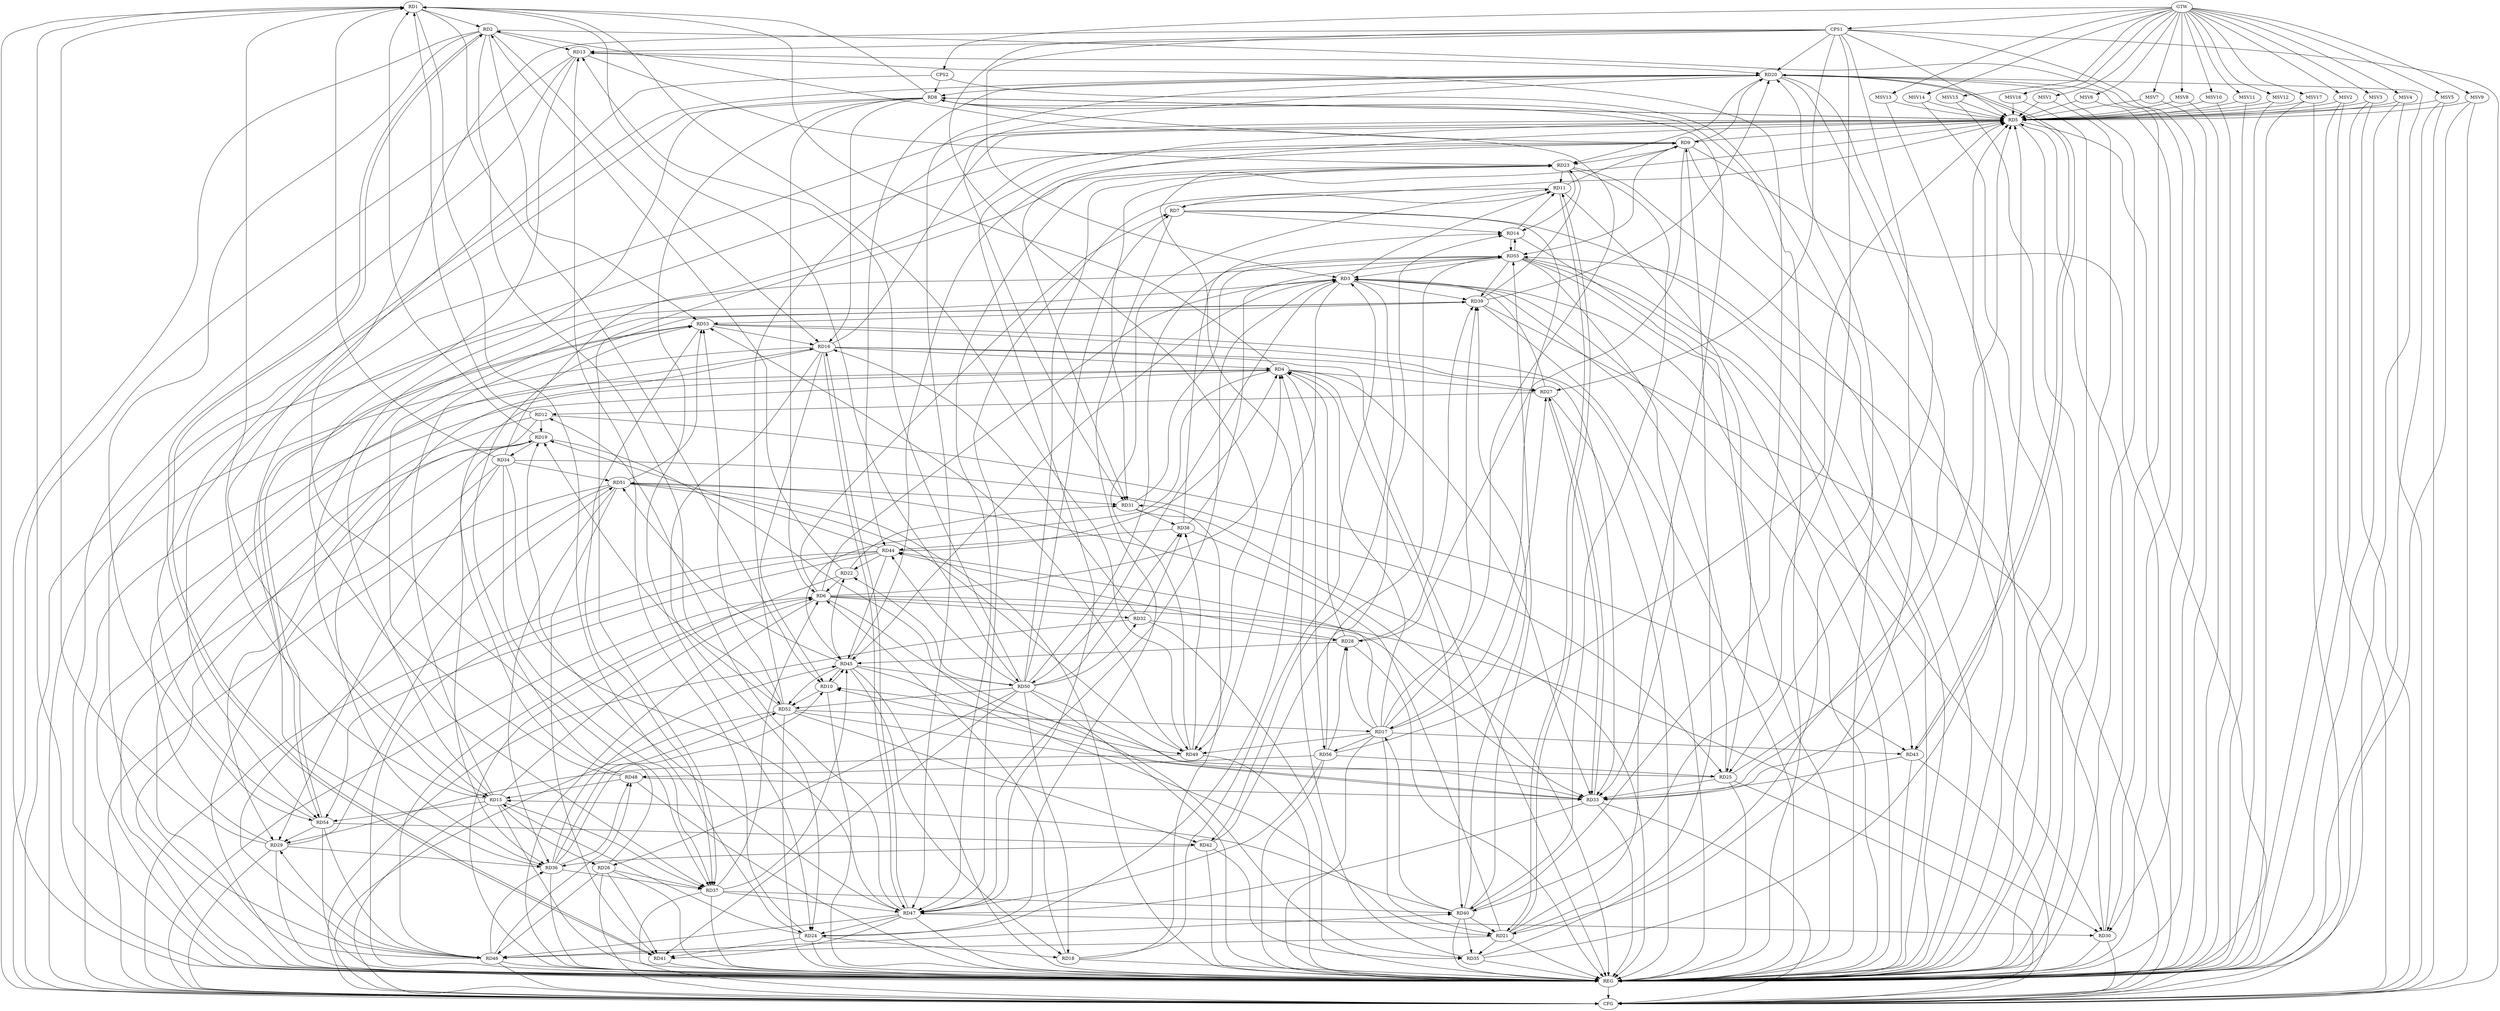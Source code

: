 strict digraph G {
  RD1 [ label="RD1" ];
  RD2 [ label="RD2" ];
  RD3 [ label="RD3" ];
  RD4 [ label="RD4" ];
  RD5 [ label="RD5" ];
  RD6 [ label="RD6" ];
  RD7 [ label="RD7" ];
  RD8 [ label="RD8" ];
  RD9 [ label="RD9" ];
  RD10 [ label="RD10" ];
  RD11 [ label="RD11" ];
  RD12 [ label="RD12" ];
  RD13 [ label="RD13" ];
  RD14 [ label="RD14" ];
  RD15 [ label="RD15" ];
  RD16 [ label="RD16" ];
  RD17 [ label="RD17" ];
  RD18 [ label="RD18" ];
  RD19 [ label="RD19" ];
  RD20 [ label="RD20" ];
  RD21 [ label="RD21" ];
  RD22 [ label="RD22" ];
  RD23 [ label="RD23" ];
  RD24 [ label="RD24" ];
  RD25 [ label="RD25" ];
  RD26 [ label="RD26" ];
  RD27 [ label="RD27" ];
  RD28 [ label="RD28" ];
  RD29 [ label="RD29" ];
  RD30 [ label="RD30" ];
  RD31 [ label="RD31" ];
  RD32 [ label="RD32" ];
  RD33 [ label="RD33" ];
  RD34 [ label="RD34" ];
  RD35 [ label="RD35" ];
  RD36 [ label="RD36" ];
  RD37 [ label="RD37" ];
  RD38 [ label="RD38" ];
  RD39 [ label="RD39" ];
  RD40 [ label="RD40" ];
  RD41 [ label="RD41" ];
  RD42 [ label="RD42" ];
  RD43 [ label="RD43" ];
  RD44 [ label="RD44" ];
  RD45 [ label="RD45" ];
  RD46 [ label="RD46" ];
  RD47 [ label="RD47" ];
  RD48 [ label="RD48" ];
  RD49 [ label="RD49" ];
  RD50 [ label="RD50" ];
  RD51 [ label="RD51" ];
  RD52 [ label="RD52" ];
  RD53 [ label="RD53" ];
  RD54 [ label="RD54" ];
  RD55 [ label="RD55" ];
  RD56 [ label="RD56" ];
  CPS1 [ label="CPS1" ];
  CPS2 [ label="CPS2" ];
  GTW [ label="GTW" ];
  REG [ label="REG" ];
  CFG [ label="CFG" ];
  MSV1 [ label="MSV1" ];
  MSV2 [ label="MSV2" ];
  MSV3 [ label="MSV3" ];
  MSV4 [ label="MSV4" ];
  MSV5 [ label="MSV5" ];
  MSV6 [ label="MSV6" ];
  MSV7 [ label="MSV7" ];
  MSV8 [ label="MSV8" ];
  MSV9 [ label="MSV9" ];
  MSV10 [ label="MSV10" ];
  MSV11 [ label="MSV11" ];
  MSV12 [ label="MSV12" ];
  MSV13 [ label="MSV13" ];
  MSV14 [ label="MSV14" ];
  MSV15 [ label="MSV15" ];
  MSV16 [ label="MSV16" ];
  MSV17 [ label="MSV17" ];
  RD1 -> RD2;
  RD4 -> RD1;
  RD8 -> RD1;
  RD1 -> RD10;
  RD12 -> RD1;
  RD15 -> RD1;
  RD19 -> RD1;
  RD1 -> RD24;
  RD29 -> RD1;
  RD34 -> RD1;
  RD1 -> RD49;
  RD1 -> RD50;
  RD2 -> RD13;
  RD2 -> RD16;
  RD17 -> RD2;
  RD22 -> RD2;
  RD2 -> RD30;
  RD2 -> RD41;
  RD41 -> RD2;
  RD2 -> RD52;
  RD2 -> RD53;
  RD2 -> RD54;
  RD6 -> RD3;
  RD3 -> RD11;
  RD15 -> RD3;
  RD18 -> RD3;
  RD25 -> RD3;
  RD27 -> RD3;
  RD3 -> RD30;
  RD3 -> RD39;
  RD3 -> RD42;
  RD3 -> RD45;
  RD47 -> RD3;
  RD3 -> RD49;
  RD3 -> RD50;
  RD55 -> RD3;
  RD6 -> RD4;
  RD16 -> RD4;
  RD17 -> RD4;
  RD4 -> RD27;
  RD28 -> RD4;
  RD4 -> RD33;
  RD35 -> RD4;
  RD4 -> RD40;
  RD44 -> RD4;
  RD4 -> RD45;
  RD48 -> RD4;
  RD4 -> RD56;
  RD7 -> RD5;
  RD5 -> RD8;
  RD8 -> RD5;
  RD5 -> RD9;
  RD16 -> RD5;
  RD24 -> RD5;
  RD25 -> RD5;
  RD30 -> RD5;
  RD5 -> RD31;
  RD33 -> RD5;
  RD35 -> RD5;
  RD5 -> RD47;
  RD52 -> RD5;
  RD5 -> RD54;
  RD56 -> RD5;
  RD6 -> RD7;
  RD8 -> RD6;
  RD15 -> RD6;
  RD18 -> RD6;
  RD22 -> RD6;
  RD6 -> RD30;
  RD6 -> RD32;
  RD6 -> RD33;
  RD6 -> RD35;
  RD37 -> RD6;
  RD46 -> RD6;
  RD11 -> RD7;
  RD7 -> RD14;
  RD7 -> RD17;
  RD7 -> RD24;
  RD50 -> RD7;
  RD9 -> RD8;
  RD8 -> RD15;
  RD8 -> RD16;
  RD20 -> RD8;
  RD21 -> RD8;
  RD8 -> RD24;
  RD11 -> RD9;
  RD9 -> RD20;
  RD21 -> RD9;
  RD9 -> RD23;
  RD9 -> RD28;
  RD34 -> RD9;
  RD36 -> RD9;
  RD45 -> RD9;
  RD9 -> RD55;
  RD16 -> RD10;
  RD25 -> RD10;
  RD33 -> RD10;
  RD36 -> RD10;
  RD10 -> RD45;
  RD45 -> RD10;
  RD10 -> RD52;
  RD14 -> RD11;
  RD11 -> RD21;
  RD21 -> RD11;
  RD23 -> RD11;
  RD11 -> RD47;
  RD49 -> RD11;
  RD12 -> RD19;
  RD27 -> RD12;
  RD12 -> RD29;
  RD12 -> RD43;
  RD47 -> RD12;
  RD13 -> RD20;
  RD13 -> RD23;
  RD24 -> RD13;
  RD13 -> RD37;
  RD40 -> RD13;
  RD50 -> RD13;
  RD23 -> RD14;
  RD38 -> RD14;
  RD14 -> RD55;
  RD55 -> RD14;
  RD56 -> RD14;
  RD24 -> RD15;
  RD15 -> RD26;
  RD15 -> RD37;
  RD15 -> RD39;
  RD40 -> RD15;
  RD48 -> RD15;
  RD15 -> RD54;
  RD16 -> RD24;
  RD16 -> RD27;
  RD29 -> RD16;
  RD32 -> RD16;
  RD16 -> RD36;
  RD16 -> RD47;
  RD47 -> RD16;
  RD53 -> RD16;
  RD17 -> RD21;
  RD17 -> RD27;
  RD17 -> RD28;
  RD17 -> RD39;
  RD40 -> RD17;
  RD17 -> RD43;
  RD17 -> RD44;
  RD17 -> RD49;
  RD52 -> RD17;
  RD17 -> RD56;
  RD24 -> RD18;
  RD18 -> RD31;
  RD45 -> RD18;
  RD50 -> RD18;
  RD19 -> RD34;
  RD19 -> RD36;
  RD44 -> RD19;
  RD46 -> RD19;
  RD47 -> RD19;
  RD19 -> RD49;
  RD52 -> RD19;
  RD20 -> RD23;
  RD20 -> RD25;
  RD20 -> RD30;
  RD20 -> RD31;
  RD20 -> RD33;
  RD35 -> RD20;
  RD39 -> RD20;
  RD20 -> RD43;
  RD43 -> RD20;
  RD20 -> RD44;
  RD20 -> RD47;
  RD54 -> RD20;
  RD21 -> RD35;
  RD40 -> RD21;
  RD45 -> RD21;
  RD21 -> RD46;
  RD21 -> RD51;
  RD22 -> RD31;
  RD44 -> RD22;
  RD45 -> RD22;
  RD50 -> RD22;
  RD23 -> RD31;
  RD23 -> RD37;
  RD39 -> RD23;
  RD23 -> RD40;
  RD23 -> RD47;
  RD50 -> RD23;
  RD24 -> RD41;
  RD47 -> RD24;
  RD25 -> RD33;
  RD34 -> RD25;
  RD55 -> RD25;
  RD56 -> RD25;
  RD26 -> RD37;
  RD26 -> RD41;
  RD26 -> RD46;
  RD50 -> RD26;
  RD26 -> RD53;
  RD27 -> RD33;
  RD33 -> RD27;
  RD32 -> RD28;
  RD28 -> RD39;
  RD28 -> RD44;
  RD28 -> RD45;
  RD56 -> RD28;
  RD34 -> RD29;
  RD29 -> RD36;
  RD46 -> RD29;
  RD49 -> RD29;
  RD29 -> RD51;
  RD54 -> RD29;
  RD47 -> RD30;
  RD30 -> RD55;
  RD31 -> RD38;
  RD51 -> RD31;
  RD31 -> RD55;
  RD32 -> RD38;
  RD50 -> RD32;
  RD43 -> RD33;
  RD33 -> RD47;
  RD48 -> RD33;
  RD50 -> RD33;
  RD52 -> RD33;
  RD53 -> RD33;
  RD55 -> RD33;
  RD34 -> RD37;
  RD34 -> RD47;
  RD34 -> RD51;
  RD40 -> RD35;
  RD42 -> RD35;
  RD36 -> RD37;
  RD42 -> RD36;
  RD36 -> RD45;
  RD46 -> RD36;
  RD36 -> RD48;
  RD51 -> RD36;
  RD36 -> RD52;
  RD37 -> RD40;
  RD37 -> RD45;
  RD37 -> RD47;
  RD53 -> RD37;
  RD38 -> RD44;
  RD49 -> RD38;
  RD50 -> RD38;
  RD38 -> RD55;
  RD40 -> RD39;
  RD48 -> RD39;
  RD39 -> RD53;
  RD55 -> RD39;
  RD46 -> RD40;
  RD40 -> RD55;
  RD47 -> RD41;
  RD50 -> RD41;
  RD51 -> RD41;
  RD52 -> RD42;
  RD54 -> RD42;
  RD42 -> RD55;
  RD55 -> RD43;
  RD44 -> RD45;
  RD50 -> RD44;
  RD44 -> RD54;
  RD45 -> RD50;
  RD45 -> RD51;
  RD45 -> RD52;
  RD47 -> RD46;
  RD46 -> RD48;
  RD51 -> RD46;
  RD54 -> RD46;
  RD55 -> RD46;
  RD56 -> RD47;
  RD56 -> RD48;
  RD51 -> RD49;
  RD49 -> RD53;
  RD50 -> RD52;
  RD50 -> RD55;
  RD51 -> RD53;
  RD52 -> RD53;
  RD53 -> RD54;
  RD54 -> RD53;
  CPS1 -> RD5;
  CPS1 -> RD49;
  CPS1 -> RD37;
  CPS1 -> RD13;
  CPS1 -> RD27;
  CPS1 -> RD21;
  CPS1 -> RD3;
  CPS1 -> RD40;
  CPS1 -> RD20;
  CPS2 -> RD15;
  CPS2 -> RD8;
  GTW -> CPS1;
  GTW -> CPS2;
  RD1 -> REG;
  RD2 -> REG;
  RD3 -> REG;
  RD4 -> REG;
  RD5 -> REG;
  RD6 -> REG;
  RD7 -> REG;
  RD8 -> REG;
  RD9 -> REG;
  RD10 -> REG;
  RD11 -> REG;
  RD12 -> REG;
  RD13 -> REG;
  RD14 -> REG;
  RD15 -> REG;
  RD16 -> REG;
  RD17 -> REG;
  RD18 -> REG;
  RD19 -> REG;
  RD20 -> REG;
  RD21 -> REG;
  RD22 -> REG;
  RD23 -> REG;
  RD24 -> REG;
  RD25 -> REG;
  RD26 -> REG;
  RD27 -> REG;
  RD28 -> REG;
  RD29 -> REG;
  RD30 -> REG;
  RD31 -> REG;
  RD32 -> REG;
  RD33 -> REG;
  RD34 -> REG;
  RD35 -> REG;
  RD36 -> REG;
  RD37 -> REG;
  RD38 -> REG;
  RD39 -> REG;
  RD40 -> REG;
  RD41 -> REG;
  RD42 -> REG;
  RD43 -> REG;
  RD44 -> REG;
  RD45 -> REG;
  RD46 -> REG;
  RD47 -> REG;
  RD48 -> REG;
  RD49 -> REG;
  RD50 -> REG;
  RD51 -> REG;
  RD52 -> REG;
  RD53 -> REG;
  RD54 -> REG;
  RD55 -> REG;
  RD56 -> REG;
  CPS1 -> REG;
  CPS2 -> REG;
  RD25 -> CFG;
  RD4 -> CFG;
  RD33 -> CFG;
  RD51 -> CFG;
  RD1 -> CFG;
  RD39 -> CFG;
  RD29 -> CFG;
  RD15 -> CFG;
  RD37 -> CFG;
  RD46 -> CFG;
  RD32 -> CFG;
  RD16 -> CFG;
  RD30 -> CFG;
  RD6 -> CFG;
  RD20 -> CFG;
  RD44 -> CFG;
  RD9 -> CFG;
  RD26 -> CFG;
  RD5 -> CFG;
  RD43 -> CFG;
  RD13 -> CFG;
  CPS1 -> CFG;
  RD52 -> CFG;
  RD8 -> CFG;
  REG -> CFG;
  MSV1 -> RD5;
  MSV2 -> RD5;
  GTW -> MSV1;
  MSV1 -> REG;
  GTW -> MSV2;
  MSV2 -> REG;
  MSV2 -> CFG;
  MSV3 -> RD5;
  MSV4 -> RD5;
  MSV5 -> RD5;
  MSV6 -> RD5;
  GTW -> MSV3;
  MSV3 -> REG;
  MSV3 -> CFG;
  GTW -> MSV4;
  MSV4 -> REG;
  MSV4 -> CFG;
  GTW -> MSV5;
  MSV5 -> REG;
  MSV5 -> CFG;
  GTW -> MSV6;
  MSV6 -> REG;
  MSV7 -> RD5;
  MSV8 -> RD5;
  MSV9 -> RD5;
  GTW -> MSV7;
  MSV7 -> REG;
  GTW -> MSV8;
  MSV8 -> REG;
  GTW -> MSV9;
  MSV9 -> REG;
  MSV9 -> CFG;
  MSV10 -> RD5;
  GTW -> MSV10;
  MSV10 -> REG;
  MSV11 -> RD5;
  MSV12 -> RD5;
  GTW -> MSV11;
  MSV11 -> REG;
  GTW -> MSV12;
  MSV12 -> REG;
  MSV13 -> RD5;
  MSV14 -> RD5;
  GTW -> MSV13;
  MSV13 -> REG;
  GTW -> MSV14;
  MSV14 -> REG;
  MSV15 -> RD5;
  MSV16 -> RD5;
  MSV17 -> RD5;
  GTW -> MSV15;
  MSV15 -> REG;
  GTW -> MSV16;
  MSV16 -> REG;
  GTW -> MSV17;
  MSV17 -> REG;
  MSV17 -> CFG;
}
